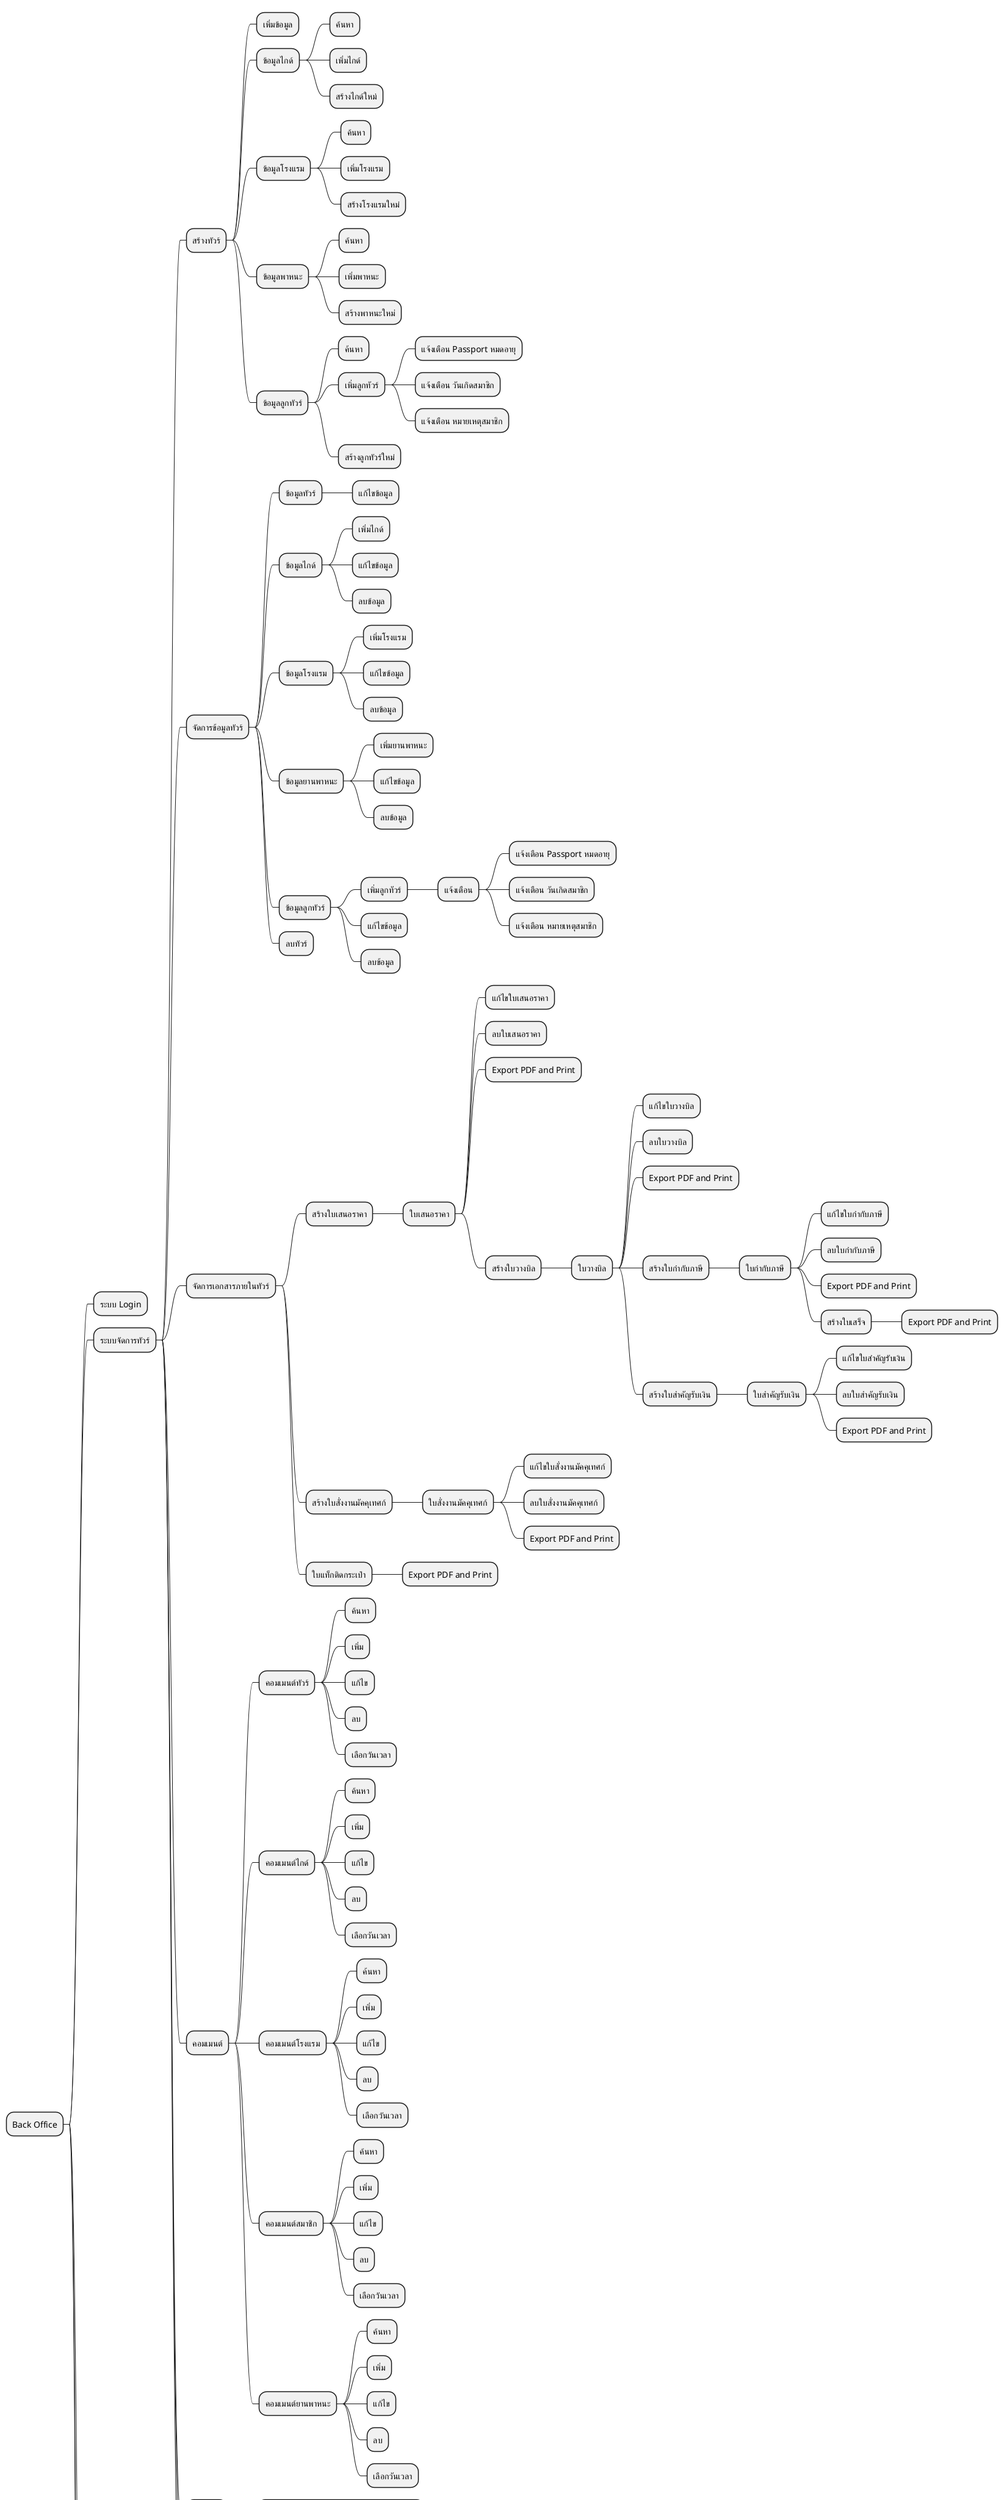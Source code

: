 @startmindmap
* Back Office

** ระบบ Login

** ระบบจัดการทัวร์
*** สร้างทัวร์
**** เพิ่มข้อมูล
**** ข้อมูลไกด์
***** ค้นหา
***** เพิ่มไกด์
***** สร้างไกด์ใหม่
**** ข้อมูลโรงแรม
***** ค้นหา
***** เพิ่มโรงแรม
***** สร้างโรงแรมใหม่
**** ข้อมูลพาหนะ
***** ค้นหา
***** เพิ่มพาหนะ
***** สร้างพาหนะใหม่
**** ข้อมูลลูกทัวร์
***** ค้นหา
***** เพิ่มลูกทัวร์
****** แจ้งเตือน Passport หมดอายุ
****** แจ้งเตือน วันเกิดสมาชิก
****** แจ้งเตือน หมายเหตุสมาชิก
***** สร้างลูกทัวร์ใหม่
*** จัดการข้อมูลทัวร์
**** ข้อมูลทัวร์
***** แก้ไขข้อมูล
**** ข้อมูลไกด์
***** เพิ่มไกด์
***** แก้ไขข้อมูล
***** ลบข้อมูล
**** ข้อมูลโรงแรม
***** เพิ่มโรงแรม
***** แก้ไขข้อมูล
***** ลบข้อมูล
**** ข้อมูลยานพาหนะ
***** เพิ่มยานพาหนะ
***** แก้ไขข้อมูล
***** ลบข้อมูล
**** ข้อมูลลูกทัวร์
***** เพิ่มลูกทัวร์
****** แจ้งเตือน
******* แจ้งเตือน Passport หมดอายุ
******* แจ้งเตือน วันเกิดสมาชิก
******* แจ้งเตือน หมายเหตุสมาชิก
***** แก้ไขข้อมูล
***** ลบข้อมูล
**** ลบทัวร์
*** จัดการเอกสารภายในทัวร์
**** สร้างใบเสนอราคา
***** ใบเสนอราคา
****** แก้ไขใบเสนอราคา
****** ลบใบเสนอราคา
****** Export PDF and Print
****** สร้างใบวางบิล
******* ใบวางบิล
******** แก้ไขใบวางบิล
******** ลบใบวางบิล
******** Export PDF and Print
******** สร้างใบกำกับภาษี
********* ใบกำกับภาษี
********** แก้ไขใบกำกับภาษี
********** ลบใบกำกับภาษี
********** Export PDF and Print
********** สร้างใบเสร็จ
*********** Export PDF and Print
******** สร้างใบสำคัญรับเงิน
********* ใบสำคัญรับเงิน
********** แก้ไขใบสำคัญรับเงิน
********** ลบใบสำคัญรับเงิน
********** Export PDF and Print
**** สร้างใบสั่งงานมัคคุเทศก์
***** ใบสั่งงานมัคคุเทศก์
****** แก้ไขใบสั่งงานมัคคุเทศก์
****** ลบใบสั่งงานมัคคุเทศก์
****** Export PDF and Print
**** ใบแท็กติดกระเป๋า
***** Export PDF and Print
*** คอมเมนต์
**** คอมเมนต์ทัวร์
***** ค้นหา
***** เพิ่ม
***** แก้ไข
***** ลบ
***** เลือกวันเวลา
**** คอมเมนต์ไกด์
***** ค้นหา
***** เพิ่ม
***** แก้ไข
***** ลบ
***** เลือกวันเวลา
**** คอมเมนต์โรงแรม
***** ค้นหา
***** เพิ่ม
***** แก้ไข
***** ลบ
***** เลือกวันเวลา
**** คอมเมนต์สมาชิก
***** ค้นหา
***** เพิ่ม
***** แก้ไข
***** ลบ
***** เลือกวันเวลา
**** คอมเมนต์ยานพาหนะ
***** ค้นหา
***** เพิ่ม
***** แก้ไข
***** ลบ
***** เลือกวันเวลา
*** แจ้งเตือน
**** แจ้งเตือน Passport ลูกทัวร์หมดอายุ (ไม่มั่นใจ*)
*** Export ข้อมูลทัวร์เป็น PDF และ Print
*** สถานะทัวร์
**** กำลังรอ
**** พร้อม
**** จบทริป
** จัดการข้อมูลในระบบ
*** ข้อมูลพนักงาน
**** ค้นหา
**** เพิ่ม
**** แก้ไข
**** ลบ
**** ระดับพนักงาน
***** ระดับหนึ่ง
****** สิทธิ์สร้างแอคเคาท์ใหม่
****** สิมธิ์อนุมัติใบ 1 2 3 ฯ
****** สิมธิ์ในการทำสิ่งต่าง ๆ
***** ระดับสอง
***** ระดับสาม
***** ระดับสี่
***** ระดับห้า
*** ข้อมูลไกด์
**** ค้นหา
**** เพิ่ม
**** แก้ไข
**** ลบ
**** คอมเมนต์
***** เพิ่ม
***** แก้ไข
***** ลบ
*** ข้อมูลโรงแรม
**** ค้นหา
**** เพิ่ม
**** แก้ไข
**** ลบ
**** คอมเมนต์
***** เพิ่ม
***** แก้ไข
***** ลบ
*** ข้อมูลพาหนะ
**** ค้นหา
**** เพิ่ม
**** แก้ไข
**** ลบ
**** คอมเมนต์
***** เพิ่ม
***** แก้ไข
***** ลบ
*** ข้อมูลลูกทัวร์
**** ค้นหา
**** เพิ่ม
**** แก้ไข
**** ลบ
**** คอมเมนต์
***** เพิ่ม
***** แก้ไข
***** ลบ

** การเงินของบริษัท
*** สร้างใบเบิกค่าใช้จ่าย
**** ใบเบิกเงินสดย่อย
***** แก้ไขใบเบิกเงินสดย่อย
***** ลบใบเบิกเงินสดย่อย
***** Print and export to PDF
***** ออกใบเคลียร์
****** ใบเคลียร์เงินสด
******* แก้ไขใบเคลียร์เงินสด
******* ลบใบเคลียร์เงินสด
******* Print and export to PDF

** รายงานรายรับรายจ่าย
*** ค้นหา
*** แสดงแบบรายวัน
*** แสดงแบบรายรายเดือน
*** แสดงแบบรายปี
*** แสดงแบบรายเดือนแบบวัน
*** Export to Excel
@endmindmap